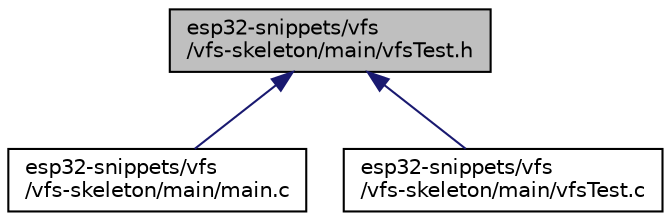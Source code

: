 digraph "esp32-snippets/vfs/vfs-skeleton/main/vfsTest.h"
{
  edge [fontname="Helvetica",fontsize="10",labelfontname="Helvetica",labelfontsize="10"];
  node [fontname="Helvetica",fontsize="10",shape=record];
  Node1 [label="esp32-snippets/vfs\l/vfs-skeleton/main/vfsTest.h",height=0.2,width=0.4,color="black", fillcolor="grey75", style="filled", fontcolor="black"];
  Node1 -> Node2 [dir="back",color="midnightblue",fontsize="10",style="solid",fontname="Helvetica"];
  Node2 [label="esp32-snippets/vfs\l/vfs-skeleton/main/main.c",height=0.2,width=0.4,color="black", fillcolor="white", style="filled",URL="$vfs_2vfs-skeleton_2main_2main_8c.html"];
  Node1 -> Node3 [dir="back",color="midnightblue",fontsize="10",style="solid",fontname="Helvetica"];
  Node3 [label="esp32-snippets/vfs\l/vfs-skeleton/main/vfsTest.c",height=0.2,width=0.4,color="black", fillcolor="white", style="filled",URL="$vfs_test_8c.html"];
}
